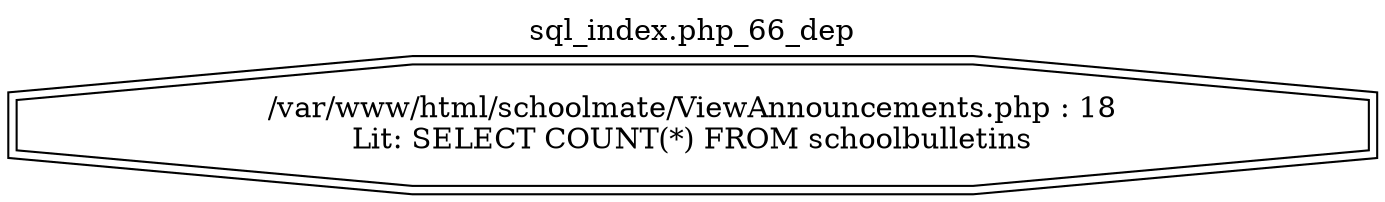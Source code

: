 digraph cfg {
  label="sql_index.php_66_dep";
  labelloc=t;
  n1 [shape=doubleoctagon, label="/var/www/html/schoolmate/ViewAnnouncements.php : 18\nLit: SELECT COUNT(*) FROM schoolbulletins\n"];
}
